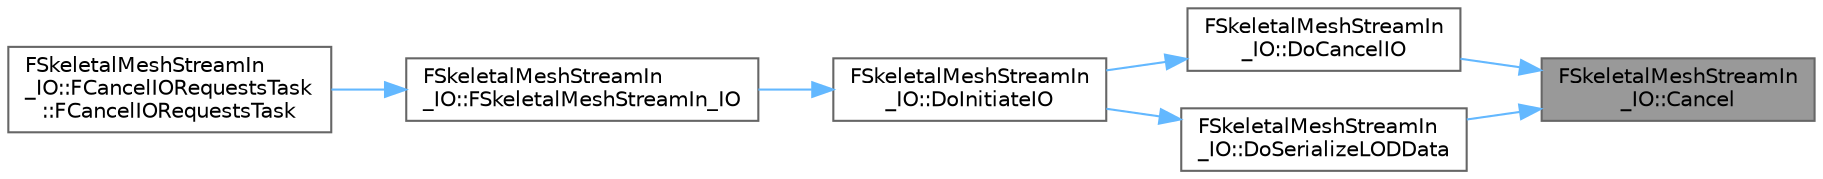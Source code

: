 digraph "FSkeletalMeshStreamIn_IO::Cancel"
{
 // INTERACTIVE_SVG=YES
 // LATEX_PDF_SIZE
  bgcolor="transparent";
  edge [fontname=Helvetica,fontsize=10,labelfontname=Helvetica,labelfontsize=10];
  node [fontname=Helvetica,fontsize=10,shape=box,height=0.2,width=0.4];
  rankdir="RL";
  Node1 [id="Node000001",label="FSkeletalMeshStreamIn\l_IO::Cancel",height=0.2,width=0.4,color="gray40", fillcolor="grey60", style="filled", fontcolor="black",tooltip="Cancel and report IO error."];
  Node1 -> Node2 [id="edge1_Node000001_Node000002",dir="back",color="steelblue1",style="solid",tooltip=" "];
  Node2 [id="Node000002",label="FSkeletalMeshStreamIn\l_IO::DoCancelIO",height=0.2,width=0.4,color="grey40", fillcolor="white", style="filled",URL="$d3/d9e/classFSkeletalMeshStreamIn__IO.html#a7f151d9220c50aafca3b9100c28e3fe9",tooltip=" "];
  Node2 -> Node3 [id="edge2_Node000002_Node000003",dir="back",color="steelblue1",style="solid",tooltip=" "];
  Node3 [id="Node000003",label="FSkeletalMeshStreamIn\l_IO::DoInitiateIO",height=0.2,width=0.4,color="grey40", fillcolor="white", style="filled",URL="$d3/d9e/classFSkeletalMeshStreamIn__IO.html#a564fa1e1f02f67f9d6c988f2ad95620a",tooltip=" "];
  Node3 -> Node4 [id="edge3_Node000003_Node000004",dir="back",color="steelblue1",style="solid",tooltip=" "];
  Node4 [id="Node000004",label="FSkeletalMeshStreamIn\l_IO::FSkeletalMeshStreamIn_IO",height=0.2,width=0.4,color="grey40", fillcolor="white", style="filled",URL="$d3/d9e/classFSkeletalMeshStreamIn__IO.html#ab65e0c785faceced6fca0ed663031e54",tooltip=" "];
  Node4 -> Node5 [id="edge4_Node000004_Node000005",dir="back",color="steelblue1",style="solid",tooltip=" "];
  Node5 [id="Node000005",label="FSkeletalMeshStreamIn\l_IO::FCancelIORequestsTask\l::FCancelIORequestsTask",height=0.2,width=0.4,color="grey40", fillcolor="white", style="filled",URL="$d1/dc2/classFSkeletalMeshStreamIn__IO_1_1FCancelIORequestsTask.html#a475ad53152ef5d73e9bda8b2d6a0d852",tooltip=" "];
  Node1 -> Node6 [id="edge5_Node000001_Node000006",dir="back",color="steelblue1",style="solid",tooltip=" "];
  Node6 [id="Node000006",label="FSkeletalMeshStreamIn\l_IO::DoSerializeLODData",height=0.2,width=0.4,color="grey40", fillcolor="white", style="filled",URL="$d3/d9e/classFSkeletalMeshStreamIn__IO.html#af42f54a31f05edb73b107f96607d63bb",tooltip=" "];
  Node6 -> Node3 [id="edge6_Node000006_Node000003",dir="back",color="steelblue1",style="solid",tooltip=" "];
}
